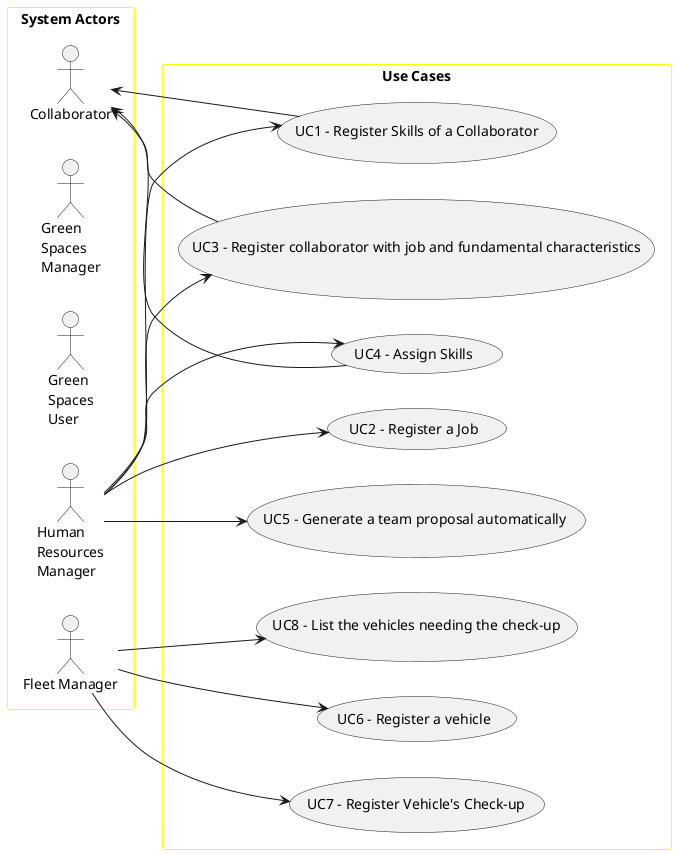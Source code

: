 @startuml
'skinparam monochrome true
skinparam packageStyle rectangle
'skinparam shadowing false

skinparam rectangle{
    BorderColor yellow
}

'title Use Case Diagram Example

left to right direction

rectangle "System Actors" as actors {
    actor Collaborator
    actor "Green\nSpaces\nManager" as GSM
    actor "Green\nSpaces\nUser" as GSU
    actor "Human\nResources\nManager" as HRM
    actor "Fleet Manager" as FM
}

rectangle "Use Cases" as usecases{
    usecase "UC1 - Register Skills of a Collaborator" as UC1
    HRM --> UC1
    UC1 --> Collaborator
    usecase "UC2 - Register a Job" as UC2
    HRM --> UC2
    usecase "UC3 - Register collaborator with job and fundamental characteristics" as UC3
    HRM --> UC3
    UC3 --> Collaborator
    usecase "UC4 - Assign Skills" as UC4
    HRM --> UC4
    UC4 --> Collaborator
    usecase "UC5 - Generate a team proposal automatically " as UC5
    HRM --> UC5
    usecase "UC6 - Register a vehicle" as UC6
    FM --> UC6
    usecase "UC7 - Register Vehicle's Check-up" as UC7
    FM --> UC7
    usecase "UC8 - List the vehicles needing the check-up" as UC8
    FM --> UC8
}

@enduml